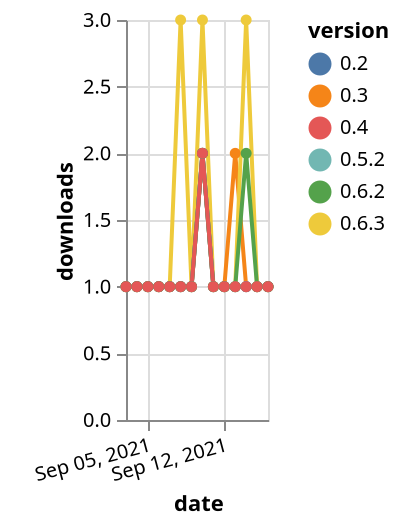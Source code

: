 {"$schema": "https://vega.github.io/schema/vega-lite/v5.json", "description": "A simple bar chart with embedded data.", "data": {"values": [{"date": "2021-09-03", "total": 183, "delta": 1, "version": "0.3"}, {"date": "2021-09-04", "total": 184, "delta": 1, "version": "0.3"}, {"date": "2021-09-05", "total": 185, "delta": 1, "version": "0.3"}, {"date": "2021-09-06", "total": 186, "delta": 1, "version": "0.3"}, {"date": "2021-09-07", "total": 187, "delta": 1, "version": "0.3"}, {"date": "2021-09-08", "total": 188, "delta": 1, "version": "0.3"}, {"date": "2021-09-09", "total": 189, "delta": 1, "version": "0.3"}, {"date": "2021-09-10", "total": 191, "delta": 2, "version": "0.3"}, {"date": "2021-09-11", "total": 192, "delta": 1, "version": "0.3"}, {"date": "2021-09-12", "total": 193, "delta": 1, "version": "0.3"}, {"date": "2021-09-13", "total": 195, "delta": 2, "version": "0.3"}, {"date": "2021-09-14", "total": 196, "delta": 1, "version": "0.3"}, {"date": "2021-09-15", "total": 197, "delta": 1, "version": "0.3"}, {"date": "2021-09-16", "total": 198, "delta": 1, "version": "0.3"}, {"date": "2021-09-03", "total": 233, "delta": 1, "version": "0.6.3"}, {"date": "2021-09-04", "total": 234, "delta": 1, "version": "0.6.3"}, {"date": "2021-09-05", "total": 235, "delta": 1, "version": "0.6.3"}, {"date": "2021-09-06", "total": 236, "delta": 1, "version": "0.6.3"}, {"date": "2021-09-07", "total": 237, "delta": 1, "version": "0.6.3"}, {"date": "2021-09-08", "total": 240, "delta": 3, "version": "0.6.3"}, {"date": "2021-09-09", "total": 241, "delta": 1, "version": "0.6.3"}, {"date": "2021-09-10", "total": 244, "delta": 3, "version": "0.6.3"}, {"date": "2021-09-11", "total": 245, "delta": 1, "version": "0.6.3"}, {"date": "2021-09-12", "total": 246, "delta": 1, "version": "0.6.3"}, {"date": "2021-09-13", "total": 247, "delta": 1, "version": "0.6.3"}, {"date": "2021-09-14", "total": 250, "delta": 3, "version": "0.6.3"}, {"date": "2021-09-15", "total": 251, "delta": 1, "version": "0.6.3"}, {"date": "2021-09-16", "total": 252, "delta": 1, "version": "0.6.3"}, {"date": "2021-09-03", "total": 175, "delta": 1, "version": "0.5.2"}, {"date": "2021-09-04", "total": 176, "delta": 1, "version": "0.5.2"}, {"date": "2021-09-05", "total": 177, "delta": 1, "version": "0.5.2"}, {"date": "2021-09-06", "total": 178, "delta": 1, "version": "0.5.2"}, {"date": "2021-09-07", "total": 179, "delta": 1, "version": "0.5.2"}, {"date": "2021-09-08", "total": 180, "delta": 1, "version": "0.5.2"}, {"date": "2021-09-09", "total": 181, "delta": 1, "version": "0.5.2"}, {"date": "2021-09-10", "total": 183, "delta": 2, "version": "0.5.2"}, {"date": "2021-09-11", "total": 184, "delta": 1, "version": "0.5.2"}, {"date": "2021-09-12", "total": 185, "delta": 1, "version": "0.5.2"}, {"date": "2021-09-13", "total": 186, "delta": 1, "version": "0.5.2"}, {"date": "2021-09-14", "total": 187, "delta": 1, "version": "0.5.2"}, {"date": "2021-09-15", "total": 188, "delta": 1, "version": "0.5.2"}, {"date": "2021-09-16", "total": 189, "delta": 1, "version": "0.5.2"}, {"date": "2021-09-03", "total": 168, "delta": 1, "version": "0.2"}, {"date": "2021-09-04", "total": 169, "delta": 1, "version": "0.2"}, {"date": "2021-09-05", "total": 170, "delta": 1, "version": "0.2"}, {"date": "2021-09-06", "total": 171, "delta": 1, "version": "0.2"}, {"date": "2021-09-07", "total": 172, "delta": 1, "version": "0.2"}, {"date": "2021-09-08", "total": 173, "delta": 1, "version": "0.2"}, {"date": "2021-09-09", "total": 174, "delta": 1, "version": "0.2"}, {"date": "2021-09-10", "total": 176, "delta": 2, "version": "0.2"}, {"date": "2021-09-11", "total": 177, "delta": 1, "version": "0.2"}, {"date": "2021-09-12", "total": 178, "delta": 1, "version": "0.2"}, {"date": "2021-09-13", "total": 179, "delta": 1, "version": "0.2"}, {"date": "2021-09-14", "total": 180, "delta": 1, "version": "0.2"}, {"date": "2021-09-15", "total": 181, "delta": 1, "version": "0.2"}, {"date": "2021-09-16", "total": 182, "delta": 1, "version": "0.2"}, {"date": "2021-09-03", "total": 160, "delta": 1, "version": "0.6.2"}, {"date": "2021-09-04", "total": 161, "delta": 1, "version": "0.6.2"}, {"date": "2021-09-05", "total": 162, "delta": 1, "version": "0.6.2"}, {"date": "2021-09-06", "total": 163, "delta": 1, "version": "0.6.2"}, {"date": "2021-09-07", "total": 164, "delta": 1, "version": "0.6.2"}, {"date": "2021-09-08", "total": 165, "delta": 1, "version": "0.6.2"}, {"date": "2021-09-09", "total": 166, "delta": 1, "version": "0.6.2"}, {"date": "2021-09-10", "total": 168, "delta": 2, "version": "0.6.2"}, {"date": "2021-09-11", "total": 169, "delta": 1, "version": "0.6.2"}, {"date": "2021-09-12", "total": 170, "delta": 1, "version": "0.6.2"}, {"date": "2021-09-13", "total": 171, "delta": 1, "version": "0.6.2"}, {"date": "2021-09-14", "total": 173, "delta": 2, "version": "0.6.2"}, {"date": "2021-09-15", "total": 174, "delta": 1, "version": "0.6.2"}, {"date": "2021-09-16", "total": 175, "delta": 1, "version": "0.6.2"}, {"date": "2021-09-03", "total": 156, "delta": 1, "version": "0.4"}, {"date": "2021-09-04", "total": 157, "delta": 1, "version": "0.4"}, {"date": "2021-09-05", "total": 158, "delta": 1, "version": "0.4"}, {"date": "2021-09-06", "total": 159, "delta": 1, "version": "0.4"}, {"date": "2021-09-07", "total": 160, "delta": 1, "version": "0.4"}, {"date": "2021-09-08", "total": 161, "delta": 1, "version": "0.4"}, {"date": "2021-09-09", "total": 162, "delta": 1, "version": "0.4"}, {"date": "2021-09-10", "total": 164, "delta": 2, "version": "0.4"}, {"date": "2021-09-11", "total": 165, "delta": 1, "version": "0.4"}, {"date": "2021-09-12", "total": 166, "delta": 1, "version": "0.4"}, {"date": "2021-09-13", "total": 167, "delta": 1, "version": "0.4"}, {"date": "2021-09-14", "total": 168, "delta": 1, "version": "0.4"}, {"date": "2021-09-15", "total": 169, "delta": 1, "version": "0.4"}, {"date": "2021-09-16", "total": 170, "delta": 1, "version": "0.4"}]}, "width": "container", "mark": {"type": "line", "point": {"filled": true}}, "encoding": {"x": {"field": "date", "type": "temporal", "timeUnit": "yearmonthdate", "title": "date", "axis": {"labelAngle": -15}}, "y": {"field": "delta", "type": "quantitative", "title": "downloads"}, "color": {"field": "version", "type": "nominal"}, "tooltip": {"field": "delta"}}}